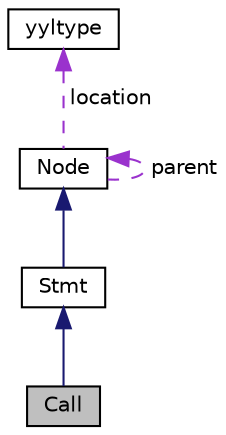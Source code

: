 digraph "Call"
{
 // LATEX_PDF_SIZE
  edge [fontname="Helvetica",fontsize="10",labelfontname="Helvetica",labelfontsize="10"];
  node [fontname="Helvetica",fontsize="10",shape=record];
  Node1 [label="Call",height=0.2,width=0.4,color="black", fillcolor="grey75", style="filled", fontcolor="black",tooltip=" "];
  Node2 -> Node1 [dir="back",color="midnightblue",fontsize="10",style="solid"];
  Node2 [label="Stmt",height=0.2,width=0.4,color="black", fillcolor="white", style="filled",URL="$classStmt.html",tooltip=" "];
  Node3 -> Node2 [dir="back",color="midnightblue",fontsize="10",style="solid"];
  Node3 [label="Node",height=0.2,width=0.4,color="black", fillcolor="white", style="filled",URL="$classNode.html",tooltip=" "];
  Node3 -> Node3 [dir="back",color="darkorchid3",fontsize="10",style="dashed",label=" parent" ];
  Node4 -> Node3 [dir="back",color="darkorchid3",fontsize="10",style="dashed",label=" location" ];
  Node4 [label="yyltype",height=0.2,width=0.4,color="black", fillcolor="white", style="filled",URL="$structyyltype.html",tooltip=" "];
}
